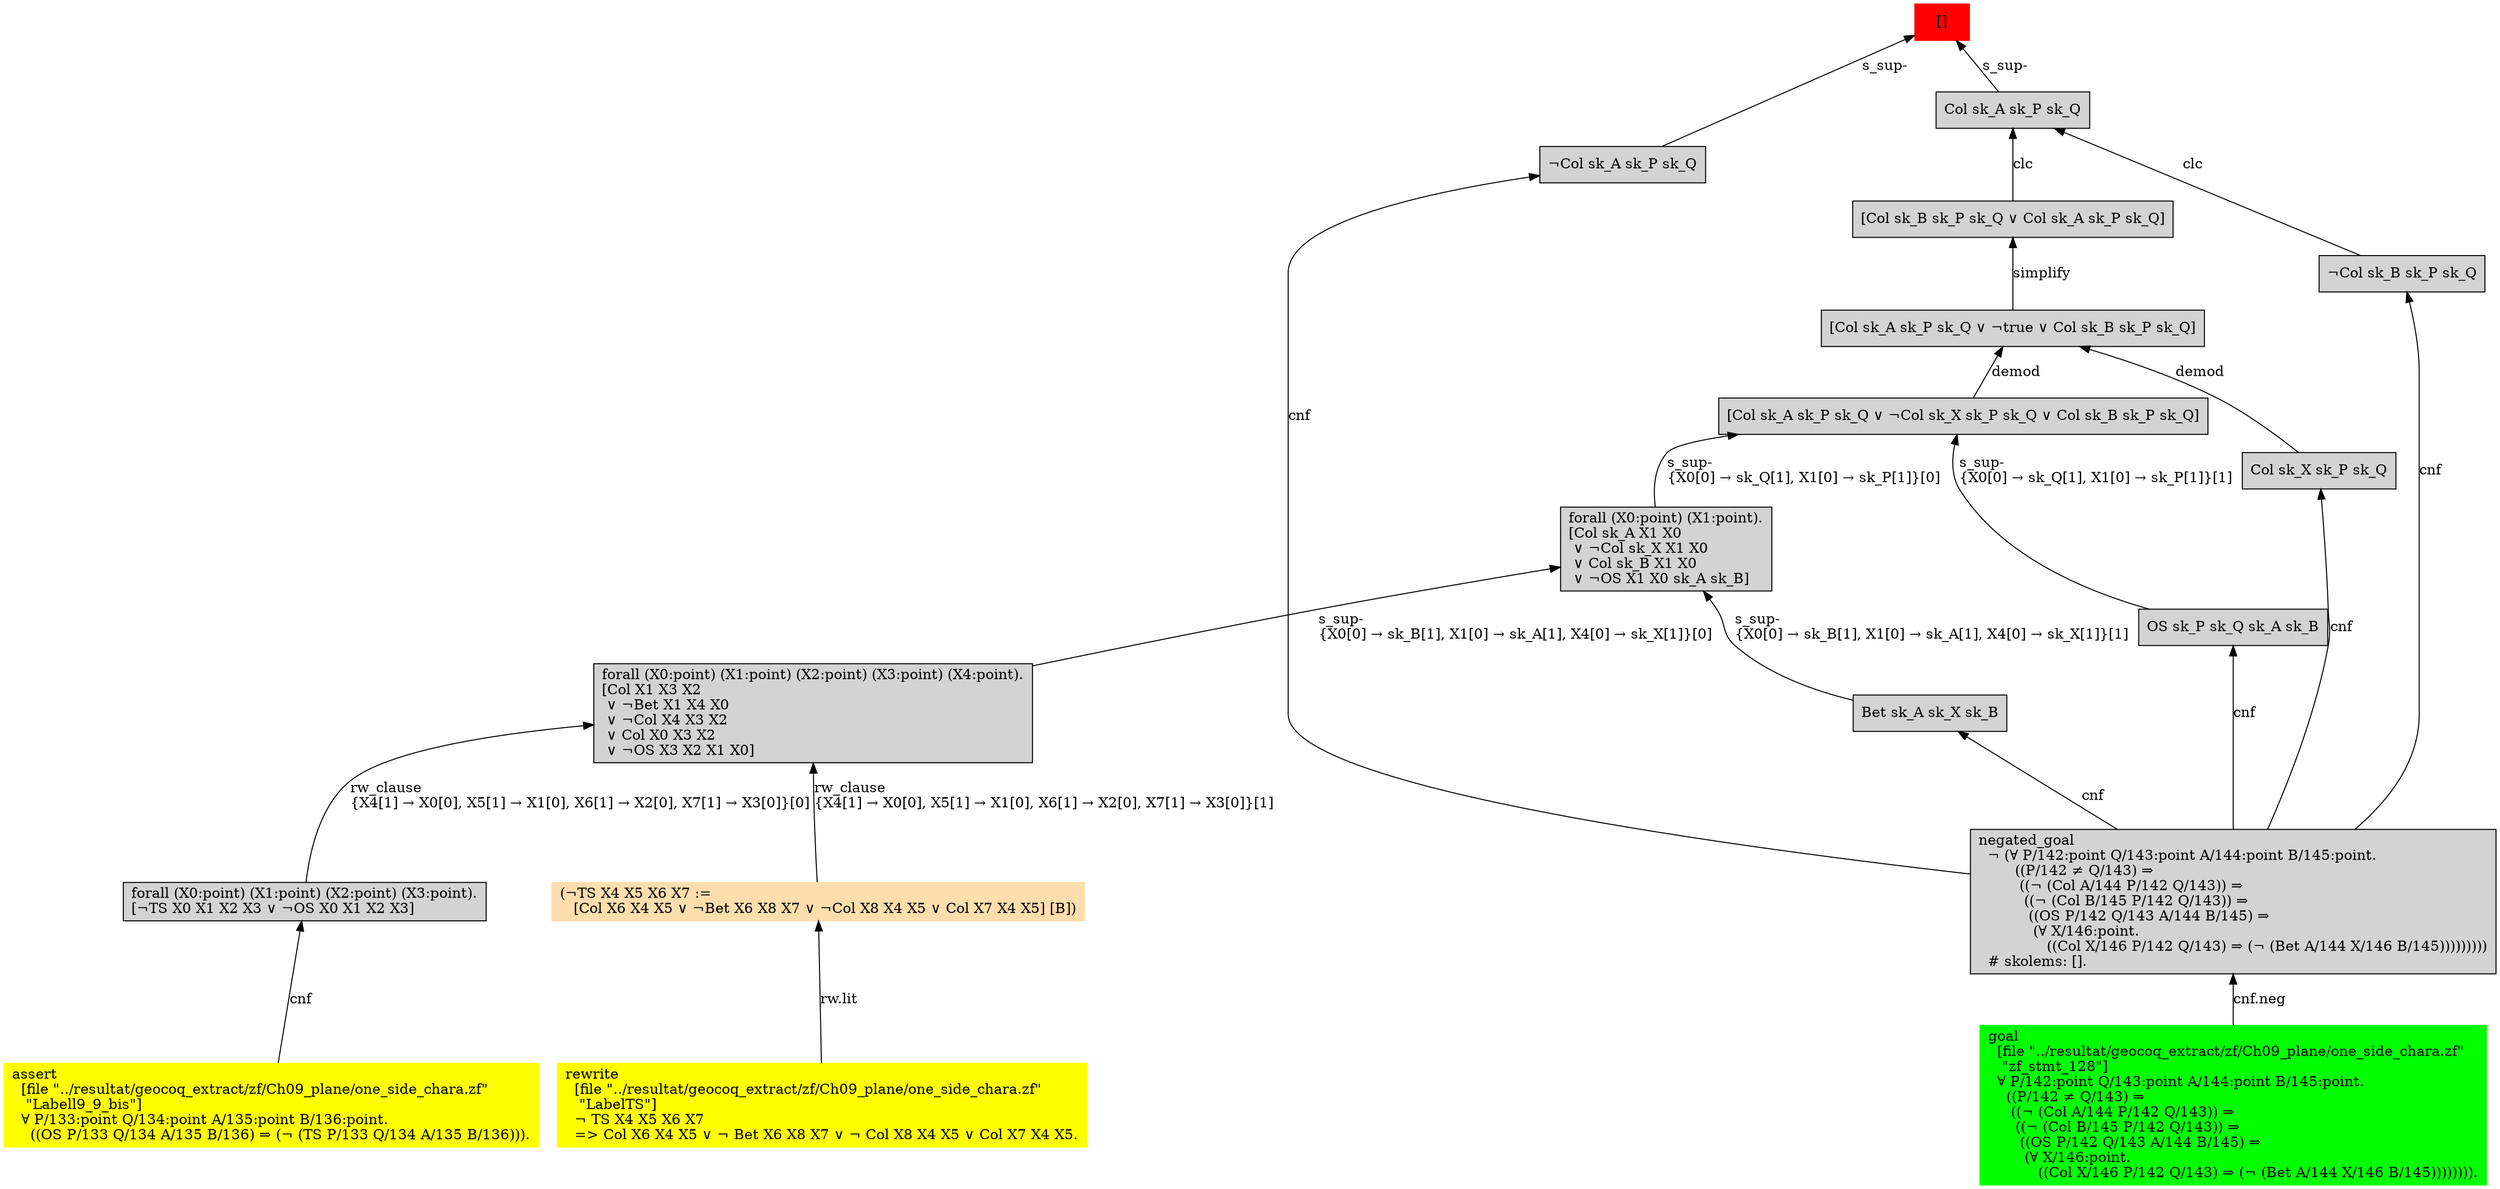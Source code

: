 digraph "unsat_graph" {
  vertex_0 [color=red, label="[]", shape=box, style=filled];
  vertex_0 -> vertex_1 [label="s_sup-\l", dir="back"];
  vertex_1 [shape=box, label="¬Col sk_A sk_P sk_Q\l", style=filled];
  vertex_1 -> vertex_2 [label="cnf", dir="back"];
  vertex_2 [shape=box, label="negated_goal\l  ¬ (∀ P/142:point Q/143:point A/144:point B/145:point.\l        ((P/142 ≠ Q/143) ⇒\l         ((¬ (Col A/144 P/142 Q/143)) ⇒\l          ((¬ (Col B/145 P/142 Q/143)) ⇒\l           ((OS P/142 Q/143 A/144 B/145) ⇒\l            (∀ X/146:point.\l               ((Col X/146 P/142 Q/143) ⇒ (¬ (Bet A/144 X/146 B/145)))))))))\l  # skolems: [].\l", style=filled];
  vertex_2 -> vertex_3 [label="cnf.neg", dir="back"];
  vertex_3 [color=green, shape=box, label="goal\l  [file \"../resultat/geocoq_extract/zf/Ch09_plane/one_side_chara.zf\" \l   \"zf_stmt_128\"]\l  ∀ P/142:point Q/143:point A/144:point B/145:point.\l    ((P/142 ≠ Q/143) ⇒\l     ((¬ (Col A/144 P/142 Q/143)) ⇒\l      ((¬ (Col B/145 P/142 Q/143)) ⇒\l       ((OS P/142 Q/143 A/144 B/145) ⇒\l        (∀ X/146:point.\l           ((Col X/146 P/142 Q/143) ⇒ (¬ (Bet A/144 X/146 B/145)))))))).\l", style=filled];
  vertex_0 -> vertex_4 [label="s_sup-\l", dir="back"];
  vertex_4 [shape=box, label="Col sk_A sk_P sk_Q\l", style=filled];
  vertex_4 -> vertex_5 [label="clc", dir="back"];
  vertex_5 [shape=box, label="¬Col sk_B sk_P sk_Q\l", style=filled];
  vertex_5 -> vertex_2 [label="cnf", dir="back"];
  vertex_4 -> vertex_6 [label="clc", dir="back"];
  vertex_6 [shape=box, label="[Col sk_B sk_P sk_Q ∨ Col sk_A sk_P sk_Q]\l", style=filled];
  vertex_6 -> vertex_7 [label="simplify", dir="back"];
  vertex_7 [shape=box, label="[Col sk_A sk_P sk_Q ∨ ¬true ∨ Col sk_B sk_P sk_Q]\l", style=filled];
  vertex_7 -> vertex_8 [label="demod", dir="back"];
  vertex_8 [shape=box, label="Col sk_X sk_P sk_Q\l", style=filled];
  vertex_8 -> vertex_2 [label="cnf", dir="back"];
  vertex_7 -> vertex_9 [label="demod", dir="back"];
  vertex_9 [shape=box, label="[Col sk_A sk_P sk_Q ∨ ¬Col sk_X sk_P sk_Q ∨ Col sk_B sk_P sk_Q]\l", style=filled];
  vertex_9 -> vertex_10 [label="s_sup-\l\{X0[0] → sk_Q[1], X1[0] → sk_P[1]\}[0]\l", dir="back"];
  vertex_10 [shape=box, label="forall (X0:point) (X1:point).\l[Col sk_A X1 X0\l ∨ ¬Col sk_X X1 X0\l ∨ Col sk_B X1 X0\l ∨ ¬OS X1 X0 sk_A sk_B]\l", style=filled];
  vertex_10 -> vertex_11 [label="s_sup-\l\{X0[0] → sk_B[1], X1[0] → sk_A[1], X4[0] → sk_X[1]\}[0]\l", dir="back"];
  vertex_11 [shape=box, label="forall (X0:point) (X1:point) (X2:point) (X3:point) (X4:point).\l[Col X1 X3 X2\l ∨ ¬Bet X1 X4 X0\l ∨ ¬Col X4 X3 X2\l ∨ Col X0 X3 X2\l ∨ ¬OS X3 X2 X1 X0]\l", style=filled];
  vertex_11 -> vertex_12 [label="rw_clause\l\{X4[1] → X0[0], X5[1] → X1[0], X6[1] → X2[0], X7[1] → X3[0]\}[1]\l", dir="back"];
  vertex_12 [color=navajowhite, shape=box, label="(¬TS X4 X5 X6 X7 :=\l   [Col X6 X4 X5 ∨ ¬Bet X6 X8 X7 ∨ ¬Col X8 X4 X5 ∨ Col X7 X4 X5] [B])\l", style=filled];
  vertex_12 -> vertex_13 [label="rw.lit", dir="back"];
  vertex_13 [color=yellow, shape=box, label="rewrite\l  [file \"../resultat/geocoq_extract/zf/Ch09_plane/one_side_chara.zf\" \l   \"LabelTS\"]\l  ¬ TS X4 X5 X6 X7\l  =\> Col X6 X4 X5 ∨ ¬ Bet X6 X8 X7 ∨ ¬ Col X8 X4 X5 ∨ Col X7 X4 X5.\l", style=filled];
  vertex_11 -> vertex_14 [label="rw_clause\l\{X4[1] → X0[0], X5[1] → X1[0], X6[1] → X2[0], X7[1] → X3[0]\}[0]\l", dir="back"];
  vertex_14 [shape=box, label="forall (X0:point) (X1:point) (X2:point) (X3:point).\l[¬TS X0 X1 X2 X3 ∨ ¬OS X0 X1 X2 X3]\l", style=filled];
  vertex_14 -> vertex_15 [label="cnf", dir="back"];
  vertex_15 [color=yellow, shape=box, label="assert\l  [file \"../resultat/geocoq_extract/zf/Ch09_plane/one_side_chara.zf\" \l   \"Labell9_9_bis\"]\l  ∀ P/133:point Q/134:point A/135:point B/136:point.\l    ((OS P/133 Q/134 A/135 B/136) ⇒ (¬ (TS P/133 Q/134 A/135 B/136))).\l", style=filled];
  vertex_10 -> vertex_16 [label="s_sup-\l\{X0[0] → sk_B[1], X1[0] → sk_A[1], X4[0] → sk_X[1]\}[1]\l", dir="back"];
  vertex_16 [shape=box, label="Bet sk_A sk_X sk_B\l", style=filled];
  vertex_16 -> vertex_2 [label="cnf", dir="back"];
  vertex_9 -> vertex_17 [label="s_sup-\l\{X0[0] → sk_Q[1], X1[0] → sk_P[1]\}[1]\l", dir="back"];
  vertex_17 [shape=box, label="OS sk_P sk_Q sk_A sk_B\l", style=filled];
  vertex_17 -> vertex_2 [label="cnf", dir="back"];
  }


